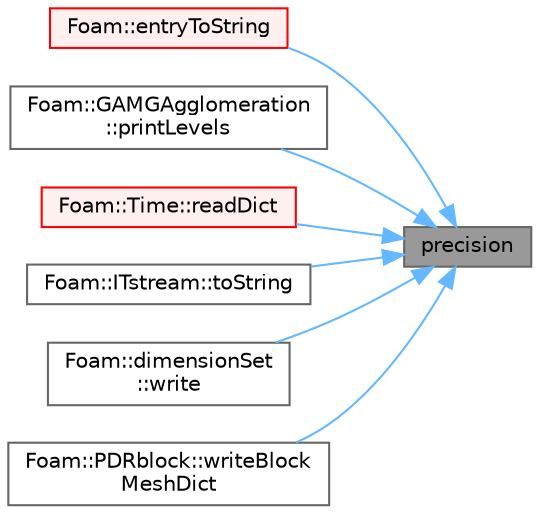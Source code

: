 digraph "precision"
{
 // LATEX_PDF_SIZE
  bgcolor="transparent";
  edge [fontname=Helvetica,fontsize=10,labelfontname=Helvetica,labelfontsize=10];
  node [fontname=Helvetica,fontsize=10,shape=box,height=0.2,width=0.4];
  rankdir="RL";
  Node1 [id="Node000001",label="precision",height=0.2,width=0.4,color="gray40", fillcolor="grey60", style="filled", fontcolor="black",tooltip=" "];
  Node1 -> Node2 [id="edge1_Node000001_Node000002",dir="back",color="steelblue1",style="solid",tooltip=" "];
  Node2 [id="Node000002",label="Foam::entryToString",height=0.2,width=0.4,color="red", fillcolor="#FFF0F0", style="filled",URL="$namespaceFoam.html#a089b2fef8feec1c1eb3ec8ba823fb48b",tooltip=" "];
  Node1 -> Node9 [id="edge2_Node000001_Node000009",dir="back",color="steelblue1",style="solid",tooltip=" "];
  Node9 [id="Node000009",label="Foam::GAMGAgglomeration\l::printLevels",height=0.2,width=0.4,color="grey40", fillcolor="white", style="filled",URL="$classFoam_1_1GAMGAgglomeration.html#a9f63f3062ac0dbb8aba367c7d021615b",tooltip=" "];
  Node1 -> Node10 [id="edge3_Node000001_Node000010",dir="back",color="steelblue1",style="solid",tooltip=" "];
  Node10 [id="Node000010",label="Foam::Time::readDict",height=0.2,width=0.4,color="red", fillcolor="#FFF0F0", style="filled",URL="$classFoam_1_1Time.html#a09f8bbb748b599cf713fa2e07ec7e0b4",tooltip=" "];
  Node1 -> Node13 [id="edge4_Node000001_Node000013",dir="back",color="steelblue1",style="solid",tooltip=" "];
  Node13 [id="Node000013",label="Foam::ITstream::toString",height=0.2,width=0.4,color="grey40", fillcolor="white", style="filled",URL="$classFoam_1_1ITstream.html#a1fe5121d6528fdea3f243321b3fa3a49",tooltip=" "];
  Node1 -> Node14 [id="edge5_Node000001_Node000014",dir="back",color="steelblue1",style="solid",tooltip=" "];
  Node14 [id="Node000014",label="Foam::dimensionSet\l::write",height=0.2,width=0.4,color="grey40", fillcolor="white", style="filled",URL="$classFoam_1_1dimensionSet.html#a13c844dfdd0b44495fc640ffdba2f11b",tooltip=" "];
  Node1 -> Node15 [id="edge6_Node000001_Node000015",dir="back",color="steelblue1",style="solid",tooltip=" "];
  Node15 [id="Node000015",label="Foam::PDRblock::writeBlock\lMeshDict",height=0.2,width=0.4,color="grey40", fillcolor="white", style="filled",URL="$classFoam_1_1PDRblock.html#ada4f17289c44725a46a616dd22bbcff3",tooltip=" "];
}
